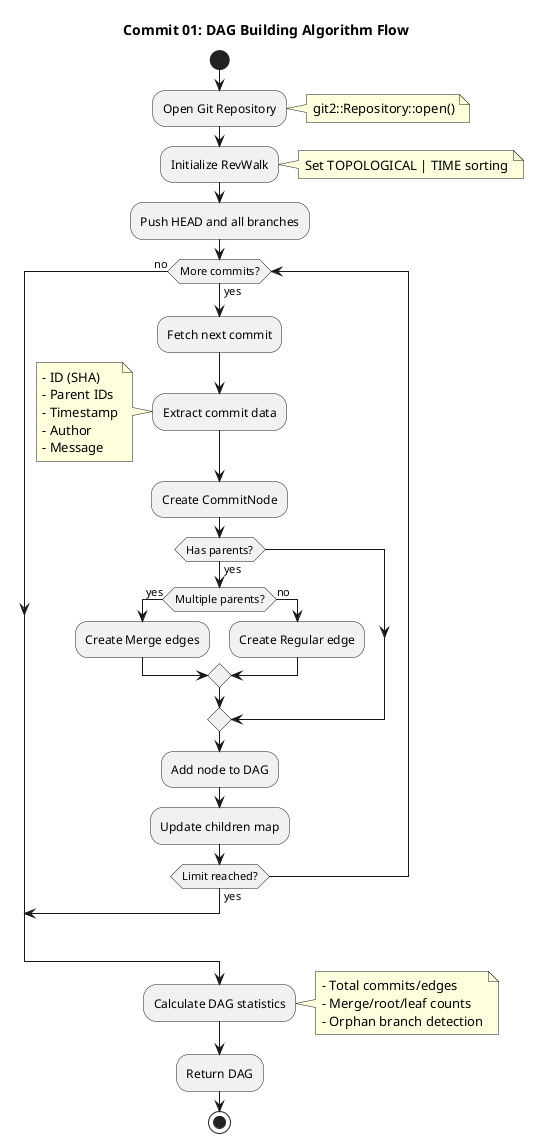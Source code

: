 @startuml algorithm_flow
title Commit 01: DAG Building Algorithm Flow

start

:Open Git Repository;
note right: git2::Repository::open()

:Initialize RevWalk;
note right: Set TOPOLOGICAL | TIME sorting

:Push HEAD and all branches;

while (More commits?) is (yes)
  :Fetch next commit;

  :Extract commit data;
  note left
    - ID (SHA)
    - Parent IDs
    - Timestamp
    - Author
    - Message
  end note

  :Create CommitNode;

  if (Has parents?) then (yes)
    if (Multiple parents?) then (yes)
      :Create Merge edges;
    else (no)
      :Create Regular edge;
    endif
  endif

  :Add node to DAG;
  :Update children map;

  if (Limit reached?) then (yes)
    break
  endif
endwhile (no)

:Calculate DAG statistics;
note right
  - Total commits/edges
  - Merge/root/leaf counts
  - Orphan branch detection
end note

:Return DAG;

stop

@enduml